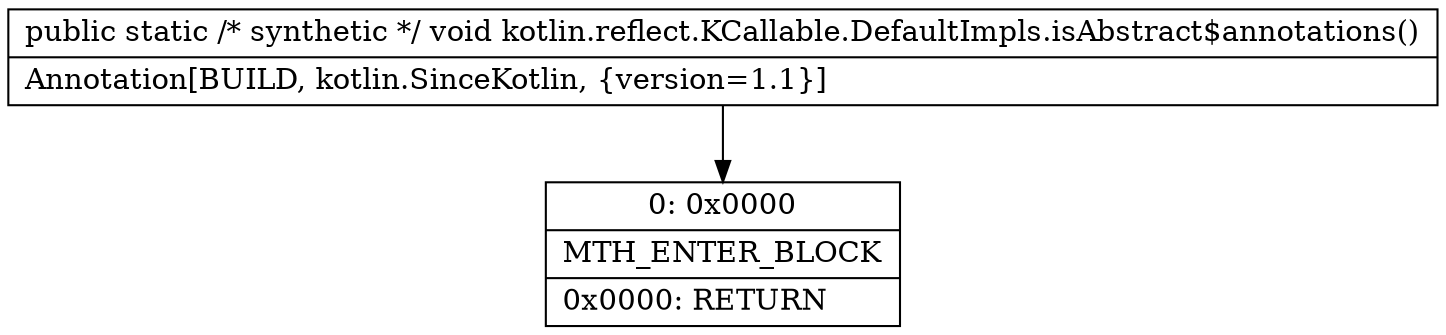 digraph "CFG forkotlin.reflect.KCallable.DefaultImpls.isAbstract$annotations()V" {
Node_0 [shape=record,label="{0\:\ 0x0000|MTH_ENTER_BLOCK\l|0x0000: RETURN   \l}"];
MethodNode[shape=record,label="{public static \/* synthetic *\/ void kotlin.reflect.KCallable.DefaultImpls.isAbstract$annotations()  | Annotation[BUILD, kotlin.SinceKotlin, \{version=1.1\}]\l}"];
MethodNode -> Node_0;
}

